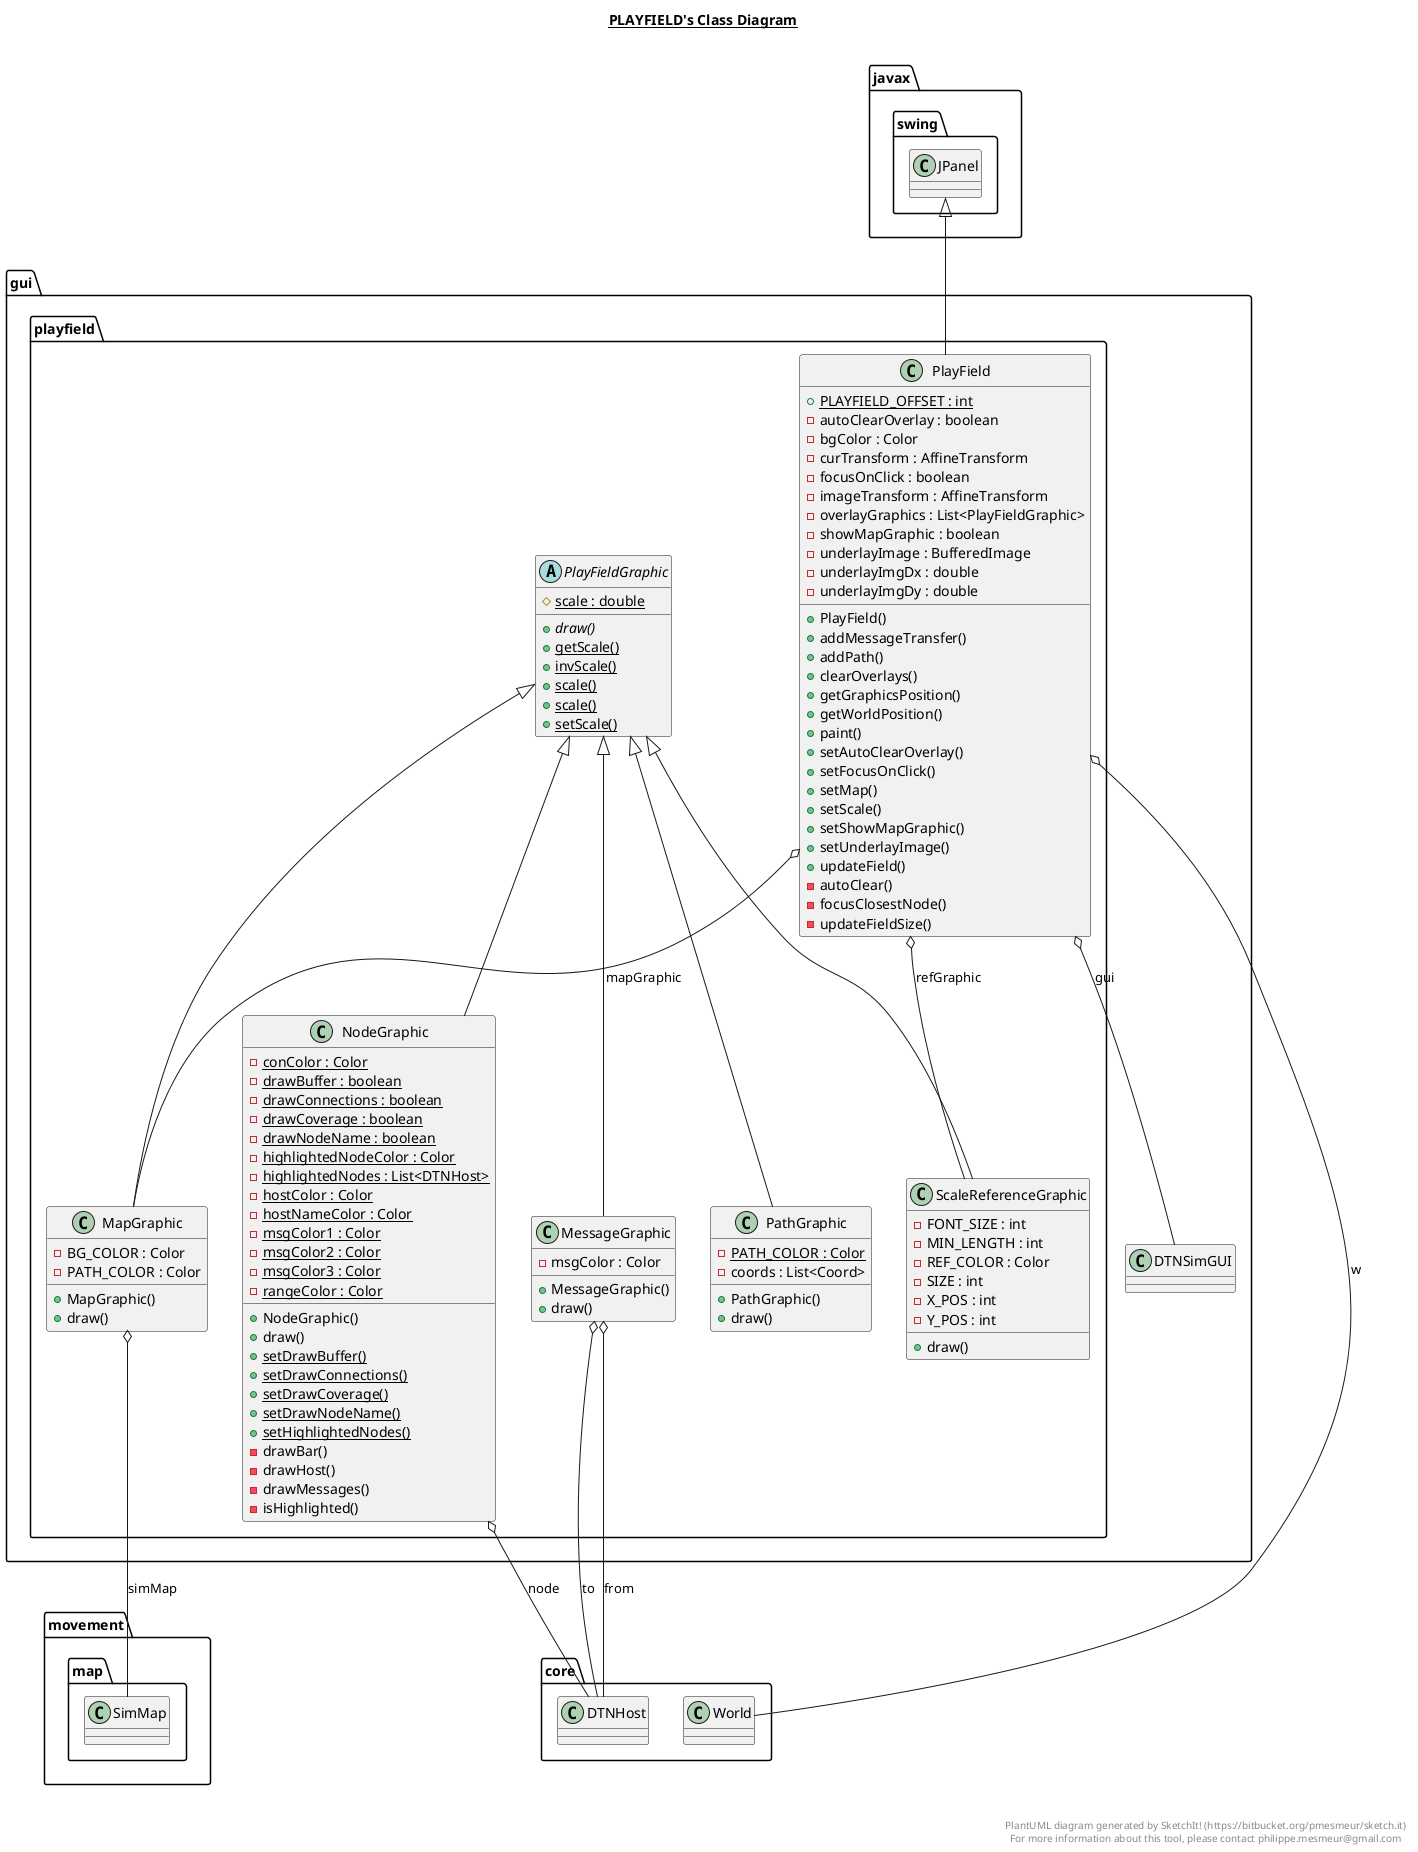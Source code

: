 @startuml

title __PLAYFIELD's Class Diagram__\n

  namespace gui {
    namespace playfield {
      class gui.playfield.MapGraphic {
          - BG_COLOR : Color
          - PATH_COLOR : Color
          + MapGraphic()
          + draw()
      }
    }
  }
  

  namespace gui {
    namespace playfield {
      class gui.playfield.MessageGraphic {
          - msgColor : Color
          + MessageGraphic()
          + draw()
      }
    }
  }
  

  namespace gui {
    namespace playfield {
      class gui.playfield.NodeGraphic {
          {static} - conColor : Color
          {static} - drawBuffer : boolean
          {static} - drawConnections : boolean
          {static} - drawCoverage : boolean
          {static} - drawNodeName : boolean
          {static} - highlightedNodeColor : Color
          {static} - highlightedNodes : List<DTNHost>
          {static} - hostColor : Color
          {static} - hostNameColor : Color
          {static} - msgColor1 : Color
          {static} - msgColor2 : Color
          {static} - msgColor3 : Color
          {static} - rangeColor : Color
          + NodeGraphic()
          + draw()
          {static} + setDrawBuffer()
          {static} + setDrawConnections()
          {static} + setDrawCoverage()
          {static} + setDrawNodeName()
          {static} + setHighlightedNodes()
          - drawBar()
          - drawHost()
          - drawMessages()
          - isHighlighted()
      }
    }
  }
  

  namespace gui {
    namespace playfield {
      class gui.playfield.PathGraphic {
          {static} - PATH_COLOR : Color
          - coords : List<Coord>
          + PathGraphic()
          + draw()
      }
    }
  }
  

  namespace gui {
    namespace playfield {
      class gui.playfield.PlayField {
          {static} + PLAYFIELD_OFFSET : int
          - autoClearOverlay : boolean
          - bgColor : Color
          - curTransform : AffineTransform
          - focusOnClick : boolean
          - imageTransform : AffineTransform
          - overlayGraphics : List<PlayFieldGraphic>
          - showMapGraphic : boolean
          - underlayImage : BufferedImage
          - underlayImgDx : double
          - underlayImgDy : double
          + PlayField()
          + addMessageTransfer()
          + addPath()
          + clearOverlays()
          + getGraphicsPosition()
          + getWorldPosition()
          + paint()
          + setAutoClearOverlay()
          + setFocusOnClick()
          + setMap()
          + setScale()
          + setShowMapGraphic()
          + setUnderlayImage()
          + updateField()
          - autoClear()
          - focusClosestNode()
          - updateFieldSize()
      }
    }
  }
  

  namespace gui {
    namespace playfield {
      abstract class gui.playfield.PlayFieldGraphic {
          {static} # scale : double
          {abstract} + draw()
          {static} + getScale()
          {static} + invScale()
          {static} + scale()
          {static} + scale()
          {static} + setScale()
      }
    }
  }
  

  namespace gui {
    namespace playfield {
      class gui.playfield.ScaleReferenceGraphic {
          - FONT_SIZE : int
          - MIN_LENGTH : int
          - REF_COLOR : Color
          - SIZE : int
          - X_POS : int
          - Y_POS : int
          + draw()
      }
    }
  }
  

  gui.playfield.MapGraphic -up-|> gui.playfield.PlayFieldGraphic
  gui.playfield.MapGraphic o-- movement.map.SimMap : simMap
  gui.playfield.MessageGraphic -up-|> gui.playfield.PlayFieldGraphic
  gui.playfield.MessageGraphic o-- core.DTNHost : from
  gui.playfield.MessageGraphic o-- core.DTNHost : to
  gui.playfield.NodeGraphic -up-|> gui.playfield.PlayFieldGraphic
  gui.playfield.NodeGraphic o-- core.DTNHost : node
  gui.playfield.PathGraphic -up-|> gui.playfield.PlayFieldGraphic
  gui.playfield.PlayField -up-|> javax.swing.JPanel
  gui.playfield.PlayField o-- gui.DTNSimGUI : gui
  gui.playfield.PlayField o-- gui.playfield.MapGraphic : mapGraphic
  gui.playfield.PlayField o-- gui.playfield.ScaleReferenceGraphic : refGraphic
  gui.playfield.PlayField o-- core.World : w
  gui.playfield.ScaleReferenceGraphic -up-|> gui.playfield.PlayFieldGraphic


right footer


PlantUML diagram generated by SketchIt! (https://bitbucket.org/pmesmeur/sketch.it)
For more information about this tool, please contact philippe.mesmeur@gmail.com
endfooter

@enduml
